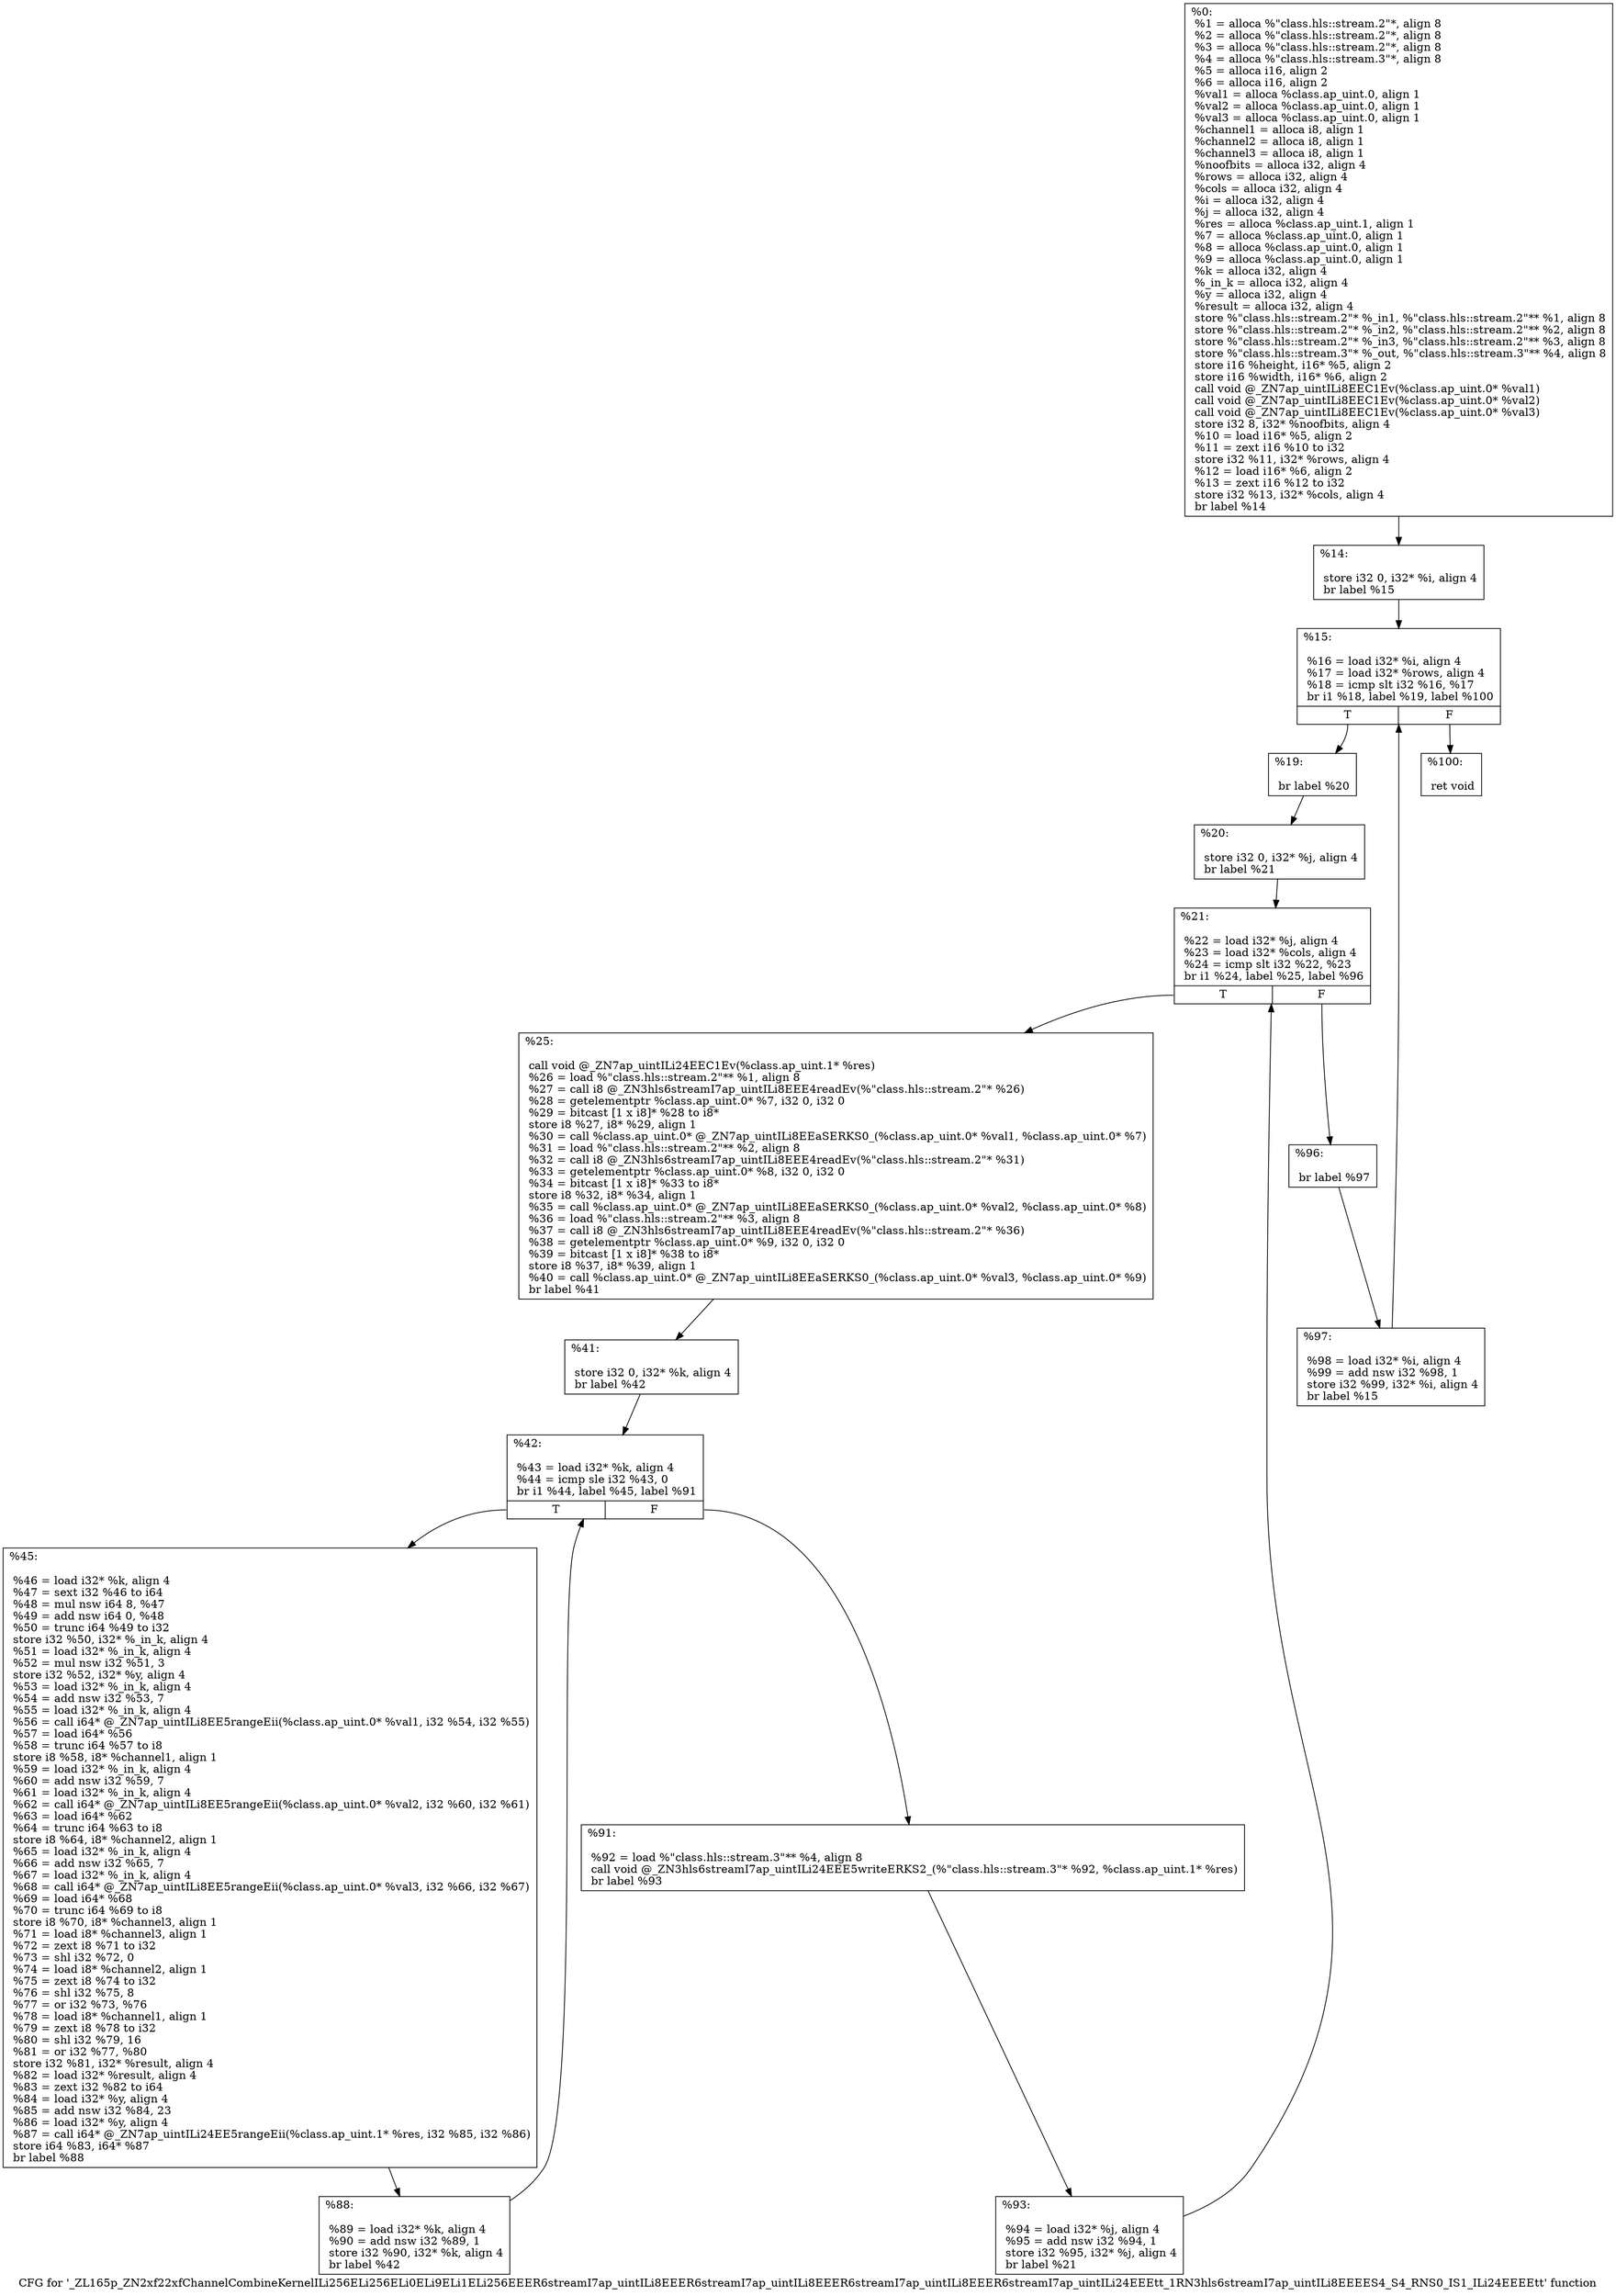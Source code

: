 digraph "CFG for '_ZL165p_ZN2xf22xfChannelCombineKernelILi256ELi256ELi0ELi9ELi1ELi256EEER6streamI7ap_uintILi8EEER6streamI7ap_uintILi8EEER6streamI7ap_uintILi8EEER6streamI7ap_uintILi24EEEtt_1RN3hls6streamI7ap_uintILi8EEEES4_S4_RNS0_IS1_ILi24EEEEtt' function" {
	label="CFG for '_ZL165p_ZN2xf22xfChannelCombineKernelILi256ELi256ELi0ELi9ELi1ELi256EEER6streamI7ap_uintILi8EEER6streamI7ap_uintILi8EEER6streamI7ap_uintILi8EEER6streamI7ap_uintILi24EEEtt_1RN3hls6streamI7ap_uintILi8EEEES4_S4_RNS0_IS1_ILi24EEEEtt' function";

	Node0x2fe1140 [shape=record,label="{%0:\l  %1 = alloca %\"class.hls::stream.2\"*, align 8\l  %2 = alloca %\"class.hls::stream.2\"*, align 8\l  %3 = alloca %\"class.hls::stream.2\"*, align 8\l  %4 = alloca %\"class.hls::stream.3\"*, align 8\l  %5 = alloca i16, align 2\l  %6 = alloca i16, align 2\l  %val1 = alloca %class.ap_uint.0, align 1\l  %val2 = alloca %class.ap_uint.0, align 1\l  %val3 = alloca %class.ap_uint.0, align 1\l  %channel1 = alloca i8, align 1\l  %channel2 = alloca i8, align 1\l  %channel3 = alloca i8, align 1\l  %noofbits = alloca i32, align 4\l  %rows = alloca i32, align 4\l  %cols = alloca i32, align 4\l  %i = alloca i32, align 4\l  %j = alloca i32, align 4\l  %res = alloca %class.ap_uint.1, align 1\l  %7 = alloca %class.ap_uint.0, align 1\l  %8 = alloca %class.ap_uint.0, align 1\l  %9 = alloca %class.ap_uint.0, align 1\l  %k = alloca i32, align 4\l  %_in_k = alloca i32, align 4\l  %y = alloca i32, align 4\l  %result = alloca i32, align 4\l  store %\"class.hls::stream.2\"* %_in1, %\"class.hls::stream.2\"** %1, align 8\l  store %\"class.hls::stream.2\"* %_in2, %\"class.hls::stream.2\"** %2, align 8\l  store %\"class.hls::stream.2\"* %_in3, %\"class.hls::stream.2\"** %3, align 8\l  store %\"class.hls::stream.3\"* %_out, %\"class.hls::stream.3\"** %4, align 8\l  store i16 %height, i16* %5, align 2\l  store i16 %width, i16* %6, align 2\l  call void @_ZN7ap_uintILi8EEC1Ev(%class.ap_uint.0* %val1)\l  call void @_ZN7ap_uintILi8EEC1Ev(%class.ap_uint.0* %val2)\l  call void @_ZN7ap_uintILi8EEC1Ev(%class.ap_uint.0* %val3)\l  store i32 8, i32* %noofbits, align 4\l  %10 = load i16* %5, align 2\l  %11 = zext i16 %10 to i32\l  store i32 %11, i32* %rows, align 4\l  %12 = load i16* %6, align 2\l  %13 = zext i16 %12 to i32\l  store i32 %13, i32* %cols, align 4\l  br label %14\l}"];
	Node0x2fe1140 -> Node0x2fe2bd0;
	Node0x2fe2bd0 [shape=record,label="{%14:\l\l  store i32 0, i32* %i, align 4\l  br label %15\l}"];
	Node0x2fe2bd0 -> Node0x2fe2d40;
	Node0x2fe2d40 [shape=record,label="{%15:\l\l  %16 = load i32* %i, align 4\l  %17 = load i32* %rows, align 4\l  %18 = icmp slt i32 %16, %17\l  br i1 %18, label %19, label %100\l|{<s0>T|<s1>F}}"];
	Node0x2fe2d40:s0 -> Node0x2fe2f20;
	Node0x2fe2d40:s1 -> Node0x2fe2f80;
	Node0x2fe2f20 [shape=record,label="{%19:\l\l  br label %20\l}"];
	Node0x2fe2f20 -> Node0x2fe3090;
	Node0x2fe3090 [shape=record,label="{%20:\l\l  store i32 0, i32* %j, align 4\l  br label %21\l}"];
	Node0x2fe3090 -> Node0x2fe3200;
	Node0x2fe3200 [shape=record,label="{%21:\l\l  %22 = load i32* %j, align 4\l  %23 = load i32* %cols, align 4\l  %24 = icmp slt i32 %22, %23\l  br i1 %24, label %25, label %96\l|{<s0>T|<s1>F}}"];
	Node0x2fe3200:s0 -> Node0x2fe3470;
	Node0x2fe3200:s1 -> Node0x2fe34d0;
	Node0x2fe3470 [shape=record,label="{%25:\l\l  call void @_ZN7ap_uintILi24EEC1Ev(%class.ap_uint.1* %res)\l  %26 = load %\"class.hls::stream.2\"** %1, align 8\l  %27 = call i8 @_ZN3hls6streamI7ap_uintILi8EEE4readEv(%\"class.hls::stream.2\"* %26)\l  %28 = getelementptr %class.ap_uint.0* %7, i32 0, i32 0\l  %29 = bitcast [1 x i8]* %28 to i8*\l  store i8 %27, i8* %29, align 1\l  %30 = call %class.ap_uint.0* @_ZN7ap_uintILi8EEaSERKS0_(%class.ap_uint.0* %val1, %class.ap_uint.0* %7)\l  %31 = load %\"class.hls::stream.2\"** %2, align 8\l  %32 = call i8 @_ZN3hls6streamI7ap_uintILi8EEE4readEv(%\"class.hls::stream.2\"* %31)\l  %33 = getelementptr %class.ap_uint.0* %8, i32 0, i32 0\l  %34 = bitcast [1 x i8]* %33 to i8*\l  store i8 %32, i8* %34, align 1\l  %35 = call %class.ap_uint.0* @_ZN7ap_uintILi8EEaSERKS0_(%class.ap_uint.0* %val2, %class.ap_uint.0* %8)\l  %36 = load %\"class.hls::stream.2\"** %3, align 8\l  %37 = call i8 @_ZN3hls6streamI7ap_uintILi8EEE4readEv(%\"class.hls::stream.2\"* %36)\l  %38 = getelementptr %class.ap_uint.0* %9, i32 0, i32 0\l  %39 = bitcast [1 x i8]* %38 to i8*\l  store i8 %37, i8* %39, align 1\l  %40 = call %class.ap_uint.0* @_ZN7ap_uintILi8EEaSERKS0_(%class.ap_uint.0* %val3, %class.ap_uint.0* %9)\l  br label %41\l}"];
	Node0x2fe3470 -> Node0x2fe4280;
	Node0x2fe4280 [shape=record,label="{%41:\l\l  store i32 0, i32* %k, align 4\l  br label %42\l}"];
	Node0x2fe4280 -> Node0x2fe4ae0;
	Node0x2fe4ae0 [shape=record,label="{%42:\l\l  %43 = load i32* %k, align 4\l  %44 = icmp sle i32 %43, 0\l  br i1 %44, label %45, label %91\l|{<s0>T|<s1>F}}"];
	Node0x2fe4ae0:s0 -> Node0x2fe4cd0;
	Node0x2fe4ae0:s1 -> Node0x2fe4d30;
	Node0x2fe4cd0 [shape=record,label="{%45:\l\l  %46 = load i32* %k, align 4\l  %47 = sext i32 %46 to i64\l  %48 = mul nsw i64 8, %47\l  %49 = add nsw i64 0, %48\l  %50 = trunc i64 %49 to i32\l  store i32 %50, i32* %_in_k, align 4\l  %51 = load i32* %_in_k, align 4\l  %52 = mul nsw i32 %51, 3\l  store i32 %52, i32* %y, align 4\l  %53 = load i32* %_in_k, align 4\l  %54 = add nsw i32 %53, 7\l  %55 = load i32* %_in_k, align 4\l  %56 = call i64* @_ZN7ap_uintILi8EE5rangeEii(%class.ap_uint.0* %val1, i32 %54, i32 %55)\l  %57 = load i64* %56\l  %58 = trunc i64 %57 to i8\l  store i8 %58, i8* %channel1, align 1\l  %59 = load i32* %_in_k, align 4\l  %60 = add nsw i32 %59, 7\l  %61 = load i32* %_in_k, align 4\l  %62 = call i64* @_ZN7ap_uintILi8EE5rangeEii(%class.ap_uint.0* %val2, i32 %60, i32 %61)\l  %63 = load i64* %62\l  %64 = trunc i64 %63 to i8\l  store i8 %64, i8* %channel2, align 1\l  %65 = load i32* %_in_k, align 4\l  %66 = add nsw i32 %65, 7\l  %67 = load i32* %_in_k, align 4\l  %68 = call i64* @_ZN7ap_uintILi8EE5rangeEii(%class.ap_uint.0* %val3, i32 %66, i32 %67)\l  %69 = load i64* %68\l  %70 = trunc i64 %69 to i8\l  store i8 %70, i8* %channel3, align 1\l  %71 = load i8* %channel3, align 1\l  %72 = zext i8 %71 to i32\l  %73 = shl i32 %72, 0\l  %74 = load i8* %channel2, align 1\l  %75 = zext i8 %74 to i32\l  %76 = shl i32 %75, 8\l  %77 = or i32 %73, %76\l  %78 = load i8* %channel1, align 1\l  %79 = zext i8 %78 to i32\l  %80 = shl i32 %79, 16\l  %81 = or i32 %77, %80\l  store i32 %81, i32* %result, align 4\l  %82 = load i32* %result, align 4\l  %83 = zext i32 %82 to i64\l  %84 = load i32* %y, align 4\l  %85 = add nsw i32 %84, 23\l  %86 = load i32* %y, align 4\l  %87 = call i64* @_ZN7ap_uintILi24EE5rangeEii(%class.ap_uint.1* %res, i32 %85, i32 %86)\l  store i64 %83, i64* %87\l  br label %88\l}"];
	Node0x2fe4cd0 -> Node0x2fe6b00;
	Node0x2fe6b00 [shape=record,label="{%88:\l\l  %89 = load i32* %k, align 4\l  %90 = add nsw i32 %89, 1\l  store i32 %90, i32* %k, align 4\l  br label %42\l}"];
	Node0x2fe6b00 -> Node0x2fe4ae0;
	Node0x2fe4d30 [shape=record,label="{%91:\l\l  %92 = load %\"class.hls::stream.3\"** %4, align 8\l  call void @_ZN3hls6streamI7ap_uintILi24EEE5writeERKS2_(%\"class.hls::stream.3\"* %92, %class.ap_uint.1* %res)\l  br label %93\l}"];
	Node0x2fe4d30 -> Node0x2fe7070;
	Node0x2fe7070 [shape=record,label="{%93:\l\l  %94 = load i32* %j, align 4\l  %95 = add nsw i32 %94, 1\l  store i32 %95, i32* %j, align 4\l  br label %21\l}"];
	Node0x2fe7070 -> Node0x2fe3200;
	Node0x2fe34d0 [shape=record,label="{%96:\l\l  br label %97\l}"];
	Node0x2fe34d0 -> Node0x2fe7370;
	Node0x2fe7370 [shape=record,label="{%97:\l\l  %98 = load i32* %i, align 4\l  %99 = add nsw i32 %98, 1\l  store i32 %99, i32* %i, align 4\l  br label %15\l}"];
	Node0x2fe7370 -> Node0x2fe2d40;
	Node0x2fe2f80 [shape=record,label="{%100:\l\l  ret void\l}"];
}
